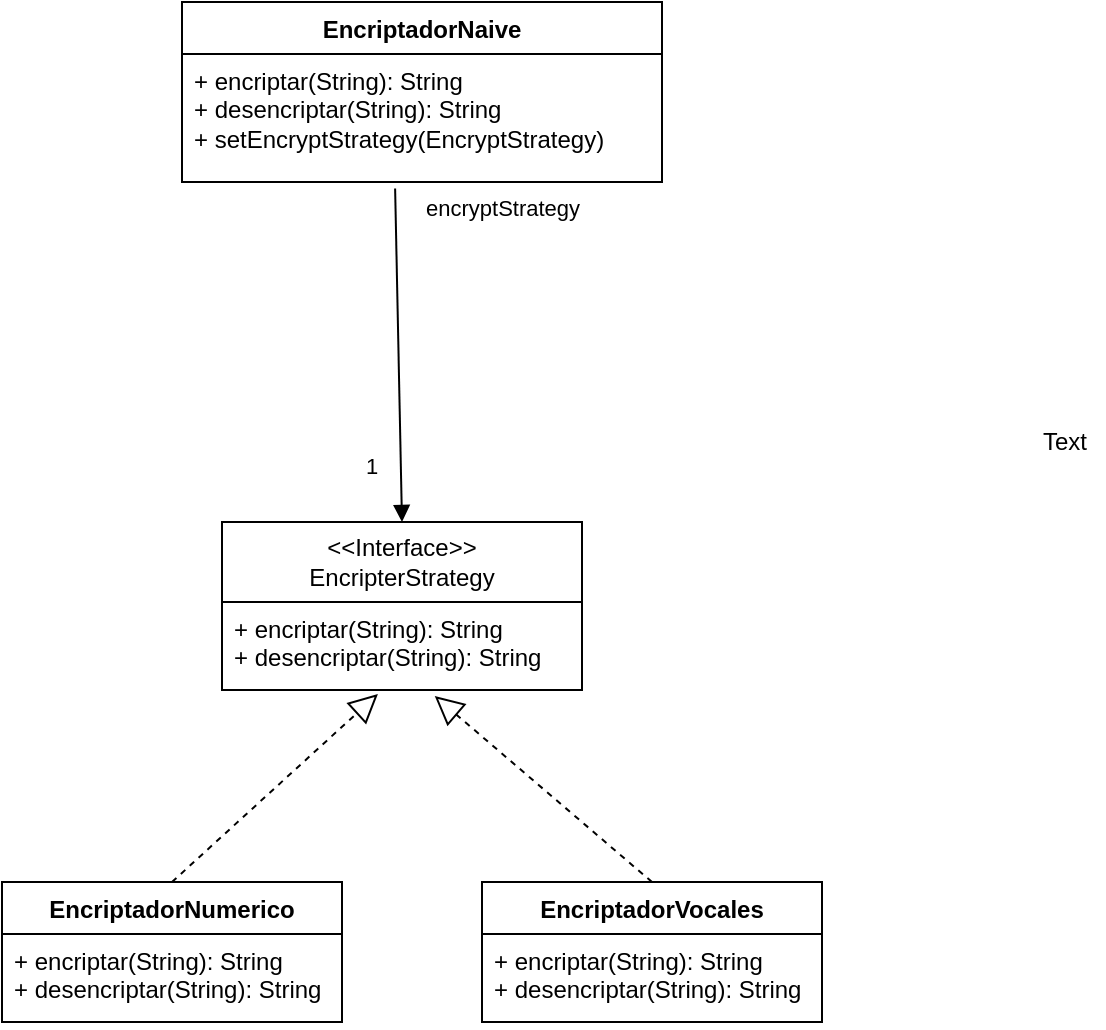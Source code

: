 <mxfile version="21.6.8" type="device">
  <diagram name="Página-1" id="o2uwyLKSAHvmXamSf9Sa">
    <mxGraphModel dx="781" dy="692" grid="1" gridSize="10" guides="1" tooltips="1" connect="1" arrows="1" fold="1" page="1" pageScale="1" pageWidth="827" pageHeight="1169" math="0" shadow="0">
      <root>
        <mxCell id="0" />
        <mxCell id="1" parent="0" />
        <mxCell id="IhoUQ8oSu-Og-6y35Rfh-1" value="EncriptadorNaive" style="swimlane;fontStyle=1;align=center;verticalAlign=top;childLayout=stackLayout;horizontal=1;startSize=26;horizontalStack=0;resizeParent=1;resizeParentMax=0;resizeLast=0;collapsible=1;marginBottom=0;whiteSpace=wrap;html=1;" vertex="1" parent="1">
          <mxGeometry x="200" y="80" width="240" height="90" as="geometry" />
        </mxCell>
        <mxCell id="IhoUQ8oSu-Og-6y35Rfh-4" value="+ encriptar(String): String&lt;br&gt;+ desencriptar(String): String&lt;br&gt;+ setEncryptStrategy(EncryptStrategy)" style="text;strokeColor=none;fillColor=none;align=left;verticalAlign=top;spacingLeft=4;spacingRight=4;overflow=hidden;rotatable=0;points=[[0,0.5],[1,0.5]];portConstraint=eastwest;whiteSpace=wrap;html=1;" vertex="1" parent="IhoUQ8oSu-Og-6y35Rfh-1">
          <mxGeometry y="26" width="240" height="64" as="geometry" />
        </mxCell>
        <mxCell id="IhoUQ8oSu-Og-6y35Rfh-6" value="&amp;lt;&amp;lt;Interface&amp;gt;&amp;gt;&lt;br&gt;EncripterStrategy" style="swimlane;fontStyle=0;childLayout=stackLayout;horizontal=1;startSize=40;fillColor=none;horizontalStack=0;resizeParent=1;resizeParentMax=0;resizeLast=0;collapsible=1;marginBottom=0;whiteSpace=wrap;html=1;" vertex="1" parent="1">
          <mxGeometry x="220" y="340" width="180" height="84" as="geometry" />
        </mxCell>
        <mxCell id="IhoUQ8oSu-Og-6y35Rfh-7" value="+ encriptar(String): String&lt;br&gt;+ desencriptar(String): String" style="text;strokeColor=none;fillColor=none;align=left;verticalAlign=top;spacingLeft=4;spacingRight=4;overflow=hidden;rotatable=0;points=[[0,0.5],[1,0.5]];portConstraint=eastwest;whiteSpace=wrap;html=1;" vertex="1" parent="IhoUQ8oSu-Og-6y35Rfh-6">
          <mxGeometry y="40" width="180" height="44" as="geometry" />
        </mxCell>
        <mxCell id="IhoUQ8oSu-Og-6y35Rfh-10" value="encryptStrategy" style="endArrow=block;endFill=1;html=1;align=left;verticalAlign=top;rounded=0;exitX=0.444;exitY=1.05;exitDx=0;exitDy=0;exitPerimeter=0;entryX=0.5;entryY=0;entryDx=0;entryDy=0;" edge="1" parent="1" source="IhoUQ8oSu-Og-6y35Rfh-4" target="IhoUQ8oSu-Og-6y35Rfh-6">
          <mxGeometry x="-1" y="14" relative="1" as="geometry">
            <mxPoint x="350" y="290" as="sourcePoint" />
            <mxPoint x="510" y="290" as="targetPoint" />
            <mxPoint x="-1" y="-3" as="offset" />
          </mxGeometry>
        </mxCell>
        <mxCell id="IhoUQ8oSu-Og-6y35Rfh-11" value="1" style="edgeLabel;resizable=0;html=1;align=left;verticalAlign=bottom;" connectable="0" vertex="1" parent="IhoUQ8oSu-Og-6y35Rfh-10">
          <mxGeometry x="-1" relative="1" as="geometry">
            <mxPoint x="-17" y="147" as="offset" />
          </mxGeometry>
        </mxCell>
        <mxCell id="IhoUQ8oSu-Og-6y35Rfh-12" value="EncriptadorNumerico" style="swimlane;fontStyle=1;align=center;verticalAlign=top;childLayout=stackLayout;horizontal=1;startSize=26;horizontalStack=0;resizeParent=1;resizeParentMax=0;resizeLast=0;collapsible=1;marginBottom=0;whiteSpace=wrap;html=1;" vertex="1" parent="1">
          <mxGeometry x="110" y="520" width="170" height="70" as="geometry" />
        </mxCell>
        <mxCell id="IhoUQ8oSu-Og-6y35Rfh-15" value="+ encriptar(String): String&lt;br&gt;+ desencriptar(String): String" style="text;strokeColor=none;fillColor=none;align=left;verticalAlign=top;spacingLeft=4;spacingRight=4;overflow=hidden;rotatable=0;points=[[0,0.5],[1,0.5]];portConstraint=eastwest;whiteSpace=wrap;html=1;" vertex="1" parent="IhoUQ8oSu-Og-6y35Rfh-12">
          <mxGeometry y="26" width="170" height="44" as="geometry" />
        </mxCell>
        <mxCell id="IhoUQ8oSu-Og-6y35Rfh-16" value="EncriptadorVocales" style="swimlane;fontStyle=1;align=center;verticalAlign=top;childLayout=stackLayout;horizontal=1;startSize=26;horizontalStack=0;resizeParent=1;resizeParentMax=0;resizeLast=0;collapsible=1;marginBottom=0;whiteSpace=wrap;html=1;" vertex="1" parent="1">
          <mxGeometry x="350" y="520" width="170" height="70" as="geometry" />
        </mxCell>
        <mxCell id="IhoUQ8oSu-Og-6y35Rfh-17" value="+ encriptar(String): String&lt;br&gt;+ desencriptar(String): String" style="text;strokeColor=none;fillColor=none;align=left;verticalAlign=top;spacingLeft=4;spacingRight=4;overflow=hidden;rotatable=0;points=[[0,0.5],[1,0.5]];portConstraint=eastwest;whiteSpace=wrap;html=1;" vertex="1" parent="IhoUQ8oSu-Og-6y35Rfh-16">
          <mxGeometry y="26" width="170" height="44" as="geometry" />
        </mxCell>
        <mxCell id="IhoUQ8oSu-Og-6y35Rfh-20" value="" style="endArrow=block;dashed=1;endFill=0;endSize=12;html=1;rounded=0;exitX=0.5;exitY=0;exitDx=0;exitDy=0;entryX=0.433;entryY=1.046;entryDx=0;entryDy=0;entryPerimeter=0;" edge="1" parent="1" source="IhoUQ8oSu-Og-6y35Rfh-12" target="IhoUQ8oSu-Og-6y35Rfh-7">
          <mxGeometry width="160" relative="1" as="geometry">
            <mxPoint x="280" y="450" as="sourcePoint" />
            <mxPoint x="440" y="450" as="targetPoint" />
          </mxGeometry>
        </mxCell>
        <mxCell id="IhoUQ8oSu-Og-6y35Rfh-21" value="" style="endArrow=block;dashed=1;endFill=0;endSize=12;html=1;rounded=0;exitX=0.5;exitY=0;exitDx=0;exitDy=0;entryX=0.591;entryY=1.069;entryDx=0;entryDy=0;entryPerimeter=0;" edge="1" parent="1" source="IhoUQ8oSu-Og-6y35Rfh-16" target="IhoUQ8oSu-Og-6y35Rfh-7">
          <mxGeometry width="160" relative="1" as="geometry">
            <mxPoint x="200" y="530" as="sourcePoint" />
            <mxPoint x="305" y="437" as="targetPoint" />
          </mxGeometry>
        </mxCell>
        <mxCell id="IhoUQ8oSu-Og-6y35Rfh-22" value="Text" style="text;html=1;align=center;verticalAlign=middle;resizable=0;points=[];autosize=1;strokeColor=none;fillColor=none;" vertex="1" parent="1">
          <mxGeometry x="621" y="285" width="40" height="30" as="geometry" />
        </mxCell>
      </root>
    </mxGraphModel>
  </diagram>
</mxfile>
